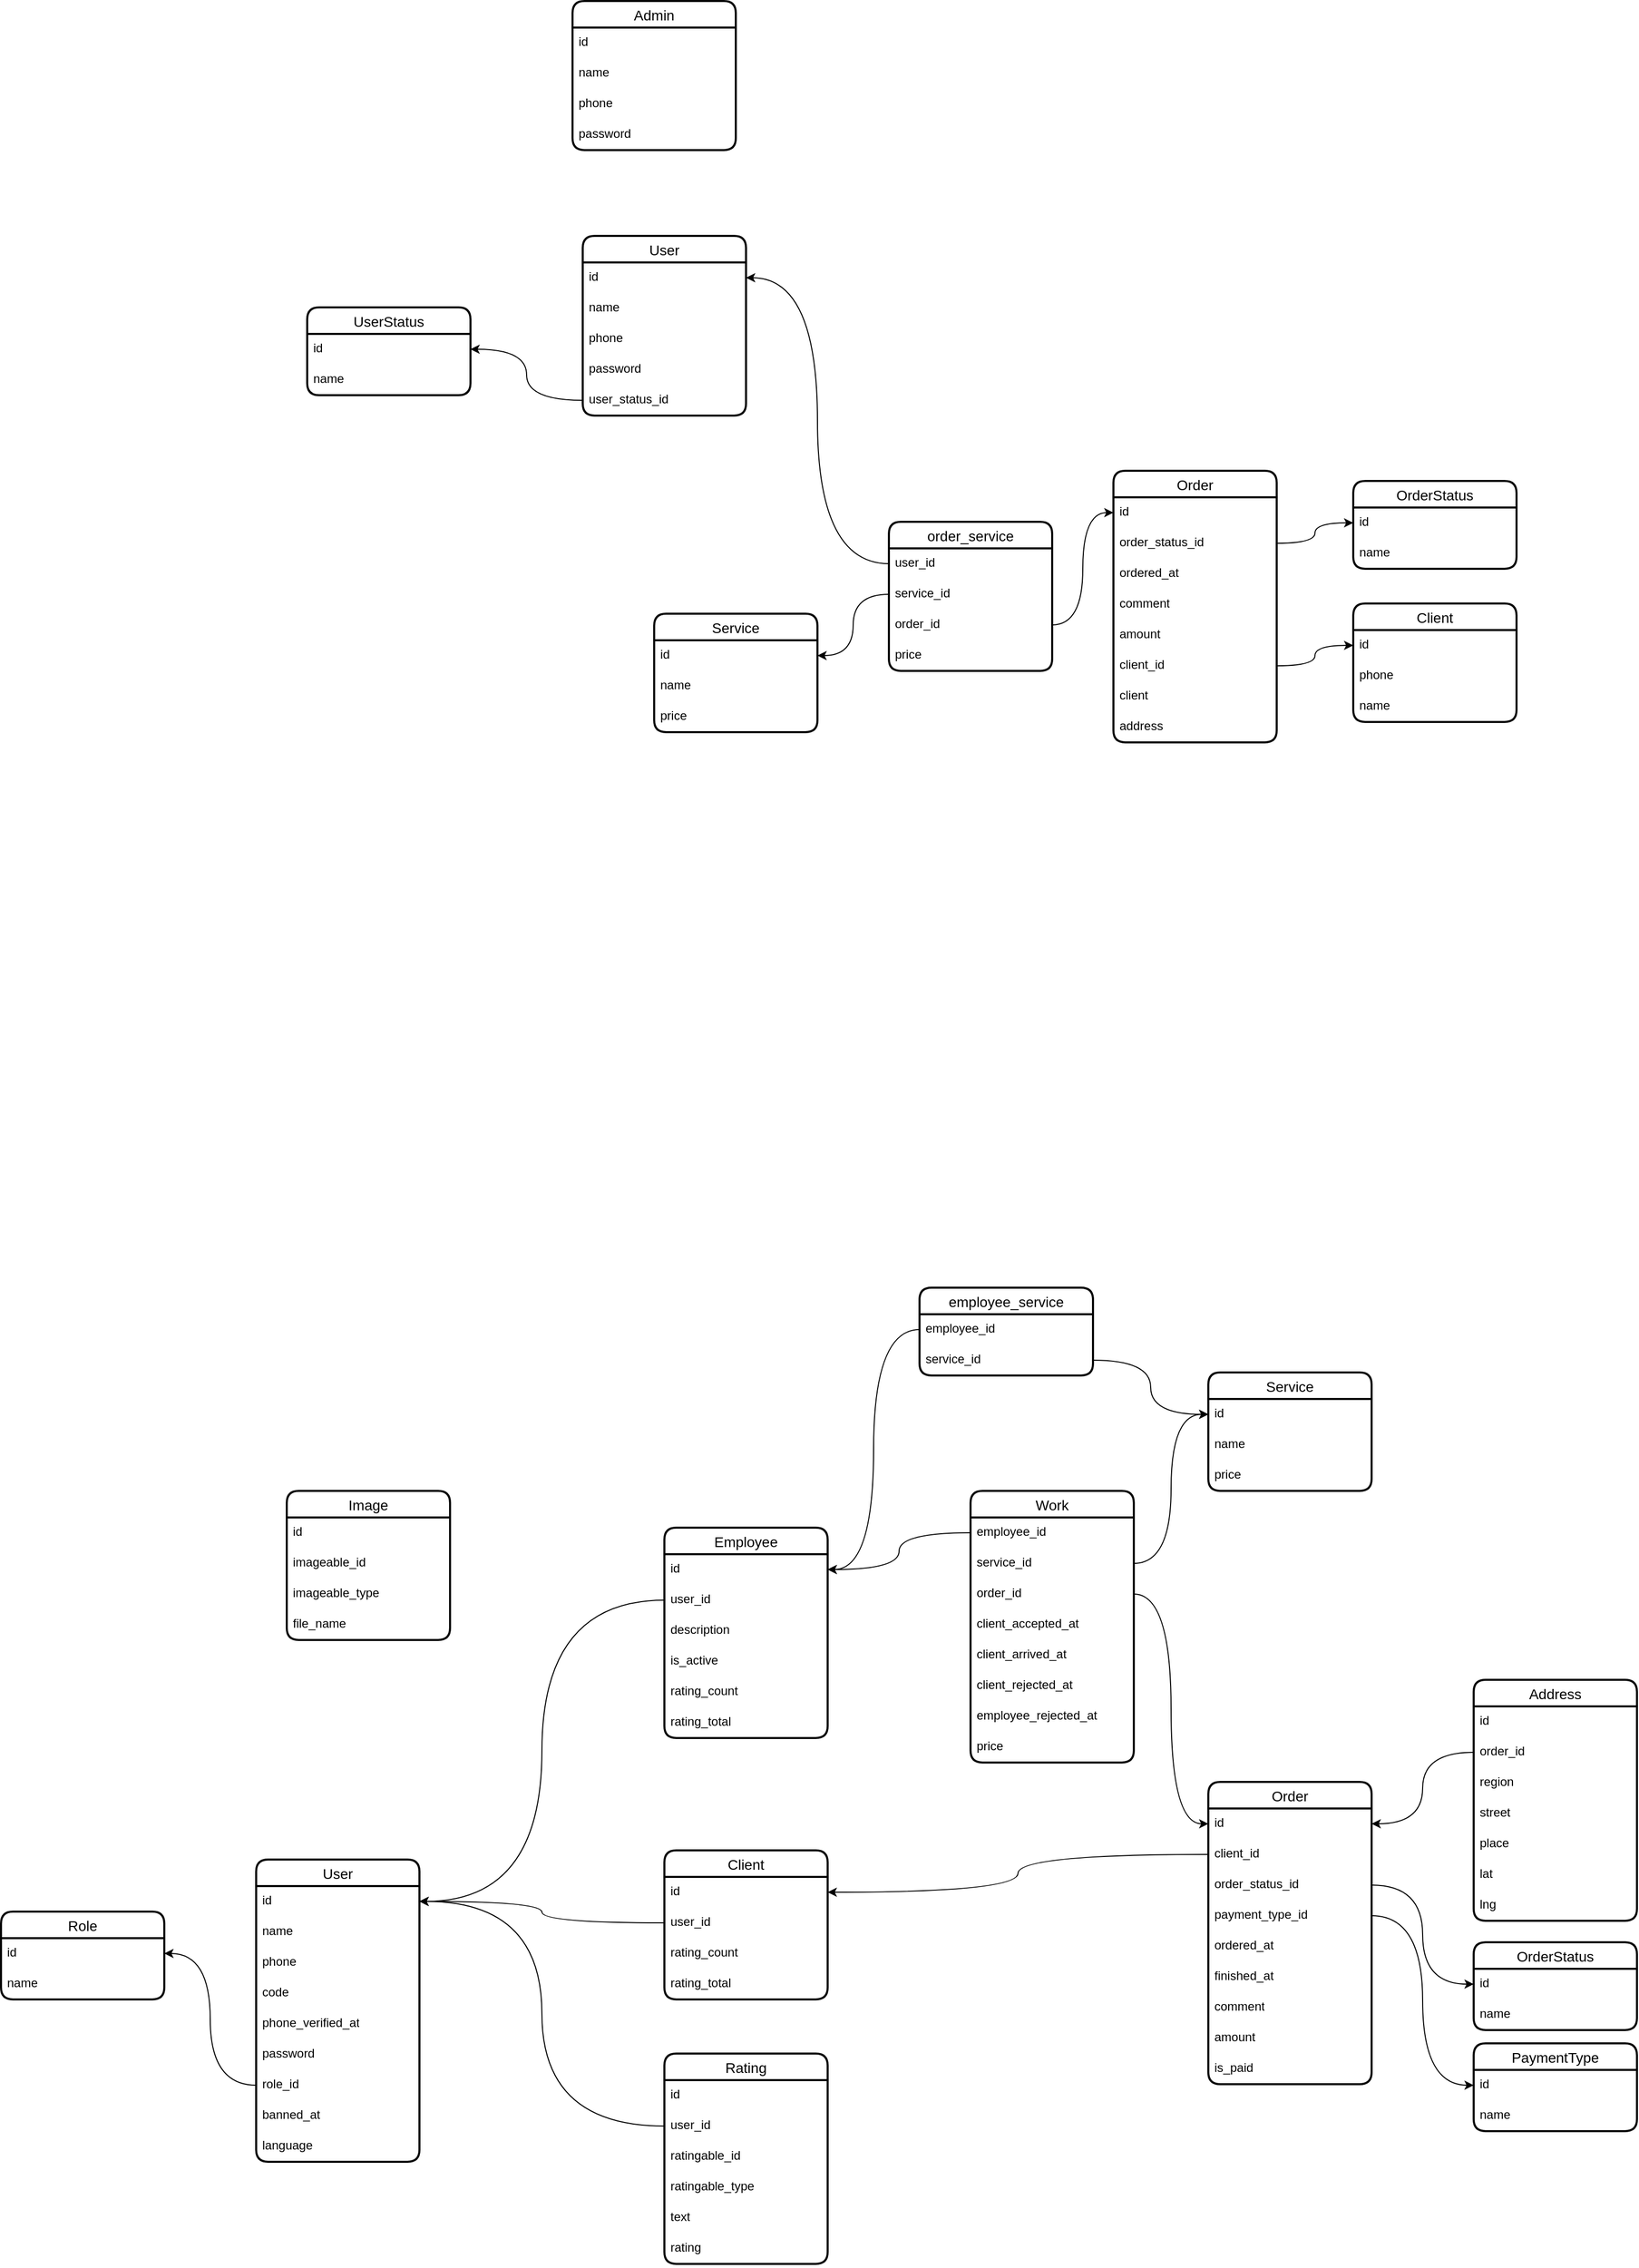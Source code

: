 <mxfile version="24.0.1" type="github">
  <diagram name="Страница — 1" id="_MBTh7OsMxzOK-1Re1T-">
    <mxGraphModel dx="3847" dy="703" grid="1" gridSize="10" guides="1" tooltips="1" connect="1" arrows="1" fold="1" page="1" pageScale="1" pageWidth="827" pageHeight="1169" math="0" shadow="0">
      <root>
        <mxCell id="0" />
        <mxCell id="1" parent="0" />
        <mxCell id="T3SP97szNwpfb7CIIY3t-1" value="User" style="swimlane;fontStyle=0;childLayout=stackLayout;horizontal=1;startSize=26;horizontalStack=0;resizeParent=1;resizeParentMax=0;resizeLast=0;collapsible=1;marginBottom=0;align=center;fontSize=14;strokeWidth=2;rounded=1;shadow=0;glass=0;swimlaneLine=1;" parent="1" vertex="1">
          <mxGeometry x="-1560" y="1990" width="160" height="296" as="geometry" />
        </mxCell>
        <mxCell id="T3SP97szNwpfb7CIIY3t-2" value="id" style="text;strokeColor=none;fillColor=none;spacingLeft=4;spacingRight=4;overflow=hidden;rotatable=0;points=[[0,0.5],[1,0.5]];portConstraint=eastwest;fontSize=12;whiteSpace=wrap;html=1;" parent="T3SP97szNwpfb7CIIY3t-1" vertex="1">
          <mxGeometry y="26" width="160" height="30" as="geometry" />
        </mxCell>
        <mxCell id="T3SP97szNwpfb7CIIY3t-3" value="name" style="text;strokeColor=none;fillColor=none;spacingLeft=4;spacingRight=4;overflow=hidden;rotatable=0;points=[[0,0.5],[1,0.5]];portConstraint=eastwest;fontSize=12;whiteSpace=wrap;html=1;" parent="T3SP97szNwpfb7CIIY3t-1" vertex="1">
          <mxGeometry y="56" width="160" height="30" as="geometry" />
        </mxCell>
        <mxCell id="T3SP97szNwpfb7CIIY3t-5" value="phone" style="text;strokeColor=none;fillColor=none;spacingLeft=4;spacingRight=4;overflow=hidden;rotatable=0;points=[[0,0.5],[1,0.5]];portConstraint=eastwest;fontSize=12;whiteSpace=wrap;html=1;" parent="T3SP97szNwpfb7CIIY3t-1" vertex="1">
          <mxGeometry y="86" width="160" height="30" as="geometry" />
        </mxCell>
        <mxCell id="Sp0KOJRPcxZGg1A6zzkj-1" value="code" style="text;strokeColor=none;fillColor=none;spacingLeft=4;spacingRight=4;overflow=hidden;rotatable=0;points=[[0,0.5],[1,0.5]];portConstraint=eastwest;fontSize=12;whiteSpace=wrap;html=1;" parent="T3SP97szNwpfb7CIIY3t-1" vertex="1">
          <mxGeometry y="116" width="160" height="30" as="geometry" />
        </mxCell>
        <mxCell id="qOXE89xY3gfGXbtM5VmG-35" value="phone_verified_at" style="text;strokeColor=none;fillColor=none;spacingLeft=4;spacingRight=4;overflow=hidden;rotatable=0;points=[[0,0.5],[1,0.5]];portConstraint=eastwest;fontSize=12;whiteSpace=wrap;html=1;" parent="T3SP97szNwpfb7CIIY3t-1" vertex="1">
          <mxGeometry y="146" width="160" height="30" as="geometry" />
        </mxCell>
        <mxCell id="T3SP97szNwpfb7CIIY3t-6" value="password" style="text;strokeColor=none;fillColor=none;spacingLeft=4;spacingRight=4;overflow=hidden;rotatable=0;points=[[0,0.5],[1,0.5]];portConstraint=eastwest;fontSize=12;whiteSpace=wrap;html=1;" parent="T3SP97szNwpfb7CIIY3t-1" vertex="1">
          <mxGeometry y="176" width="160" height="30" as="geometry" />
        </mxCell>
        <mxCell id="T3SP97szNwpfb7CIIY3t-7" value="role_id" style="text;strokeColor=none;fillColor=none;spacingLeft=4;spacingRight=4;overflow=hidden;rotatable=0;points=[[0,0.5],[1,0.5]];portConstraint=eastwest;fontSize=12;whiteSpace=wrap;html=1;" parent="T3SP97szNwpfb7CIIY3t-1" vertex="1">
          <mxGeometry y="206" width="160" height="30" as="geometry" />
        </mxCell>
        <mxCell id="qOXE89xY3gfGXbtM5VmG-26" value="banned_at" style="text;strokeColor=none;fillColor=none;spacingLeft=4;spacingRight=4;overflow=hidden;rotatable=0;points=[[0,0.5],[1,0.5]];portConstraint=eastwest;fontSize=12;whiteSpace=wrap;html=1;" parent="T3SP97szNwpfb7CIIY3t-1" vertex="1">
          <mxGeometry y="236" width="160" height="30" as="geometry" />
        </mxCell>
        <mxCell id="qOXE89xY3gfGXbtM5VmG-32" value="language" style="text;strokeColor=none;fillColor=none;spacingLeft=4;spacingRight=4;overflow=hidden;rotatable=0;points=[[0,0.5],[1,0.5]];portConstraint=eastwest;fontSize=12;whiteSpace=wrap;html=1;" parent="T3SP97szNwpfb7CIIY3t-1" vertex="1">
          <mxGeometry y="266" width="160" height="30" as="geometry" />
        </mxCell>
        <mxCell id="T3SP97szNwpfb7CIIY3t-8" value="Role" style="swimlane;fontStyle=0;childLayout=stackLayout;horizontal=1;startSize=26;horizontalStack=0;resizeParent=1;resizeParentMax=0;resizeLast=0;collapsible=1;marginBottom=0;align=center;fontSize=14;strokeWidth=2;rounded=1;shadow=0;glass=0;swimlaneLine=1;" parent="1" vertex="1">
          <mxGeometry x="-1810" y="2041" width="160" height="86" as="geometry" />
        </mxCell>
        <mxCell id="T3SP97szNwpfb7CIIY3t-9" value="id" style="text;strokeColor=none;fillColor=none;spacingLeft=4;spacingRight=4;overflow=hidden;rotatable=0;points=[[0,0.5],[1,0.5]];portConstraint=eastwest;fontSize=12;whiteSpace=wrap;html=1;" parent="T3SP97szNwpfb7CIIY3t-8" vertex="1">
          <mxGeometry y="26" width="160" height="30" as="geometry" />
        </mxCell>
        <mxCell id="T3SP97szNwpfb7CIIY3t-10" value="name" style="text;strokeColor=none;fillColor=none;spacingLeft=4;spacingRight=4;overflow=hidden;rotatable=0;points=[[0,0.5],[1,0.5]];portConstraint=eastwest;fontSize=12;whiteSpace=wrap;html=1;" parent="T3SP97szNwpfb7CIIY3t-8" vertex="1">
          <mxGeometry y="56" width="160" height="30" as="geometry" />
        </mxCell>
        <mxCell id="T3SP97szNwpfb7CIIY3t-11" style="edgeStyle=orthogonalEdgeStyle;rounded=0;orthogonalLoop=1;jettySize=auto;html=1;entryX=1;entryY=0.5;entryDx=0;entryDy=0;curved=1;" parent="1" source="T3SP97szNwpfb7CIIY3t-7" target="T3SP97szNwpfb7CIIY3t-9" edge="1">
          <mxGeometry relative="1" as="geometry" />
        </mxCell>
        <mxCell id="T3SP97szNwpfb7CIIY3t-12" value="Employee" style="swimlane;fontStyle=0;childLayout=stackLayout;horizontal=1;startSize=26;horizontalStack=0;resizeParent=1;resizeParentMax=0;resizeLast=0;collapsible=1;marginBottom=0;align=center;fontSize=14;strokeWidth=2;rounded=1;shadow=0;glass=0;swimlaneLine=1;" parent="1" vertex="1">
          <mxGeometry x="-1160" y="1665" width="160" height="206" as="geometry" />
        </mxCell>
        <mxCell id="T3SP97szNwpfb7CIIY3t-13" value="id" style="text;strokeColor=none;fillColor=none;spacingLeft=4;spacingRight=4;overflow=hidden;rotatable=0;points=[[0,0.5],[1,0.5]];portConstraint=eastwest;fontSize=12;whiteSpace=wrap;html=1;" parent="T3SP97szNwpfb7CIIY3t-12" vertex="1">
          <mxGeometry y="26" width="160" height="30" as="geometry" />
        </mxCell>
        <mxCell id="T3SP97szNwpfb7CIIY3t-14" value="user_id" style="text;strokeColor=none;fillColor=none;spacingLeft=4;spacingRight=4;overflow=hidden;rotatable=0;points=[[0,0.5],[1,0.5]];portConstraint=eastwest;fontSize=12;whiteSpace=wrap;html=1;" parent="T3SP97szNwpfb7CIIY3t-12" vertex="1">
          <mxGeometry y="56" width="160" height="30" as="geometry" />
        </mxCell>
        <mxCell id="qOXE89xY3gfGXbtM5VmG-34" value="description" style="text;strokeColor=none;fillColor=none;spacingLeft=4;spacingRight=4;overflow=hidden;rotatable=0;points=[[0,0.5],[1,0.5]];portConstraint=eastwest;fontSize=12;whiteSpace=wrap;html=1;" parent="T3SP97szNwpfb7CIIY3t-12" vertex="1">
          <mxGeometry y="86" width="160" height="30" as="geometry" />
        </mxCell>
        <mxCell id="T3SP97szNwpfb7CIIY3t-71" value="is_active" style="text;strokeColor=none;fillColor=none;spacingLeft=4;spacingRight=4;overflow=hidden;rotatable=0;points=[[0,0.5],[1,0.5]];portConstraint=eastwest;fontSize=12;whiteSpace=wrap;html=1;" parent="T3SP97szNwpfb7CIIY3t-12" vertex="1">
          <mxGeometry y="116" width="160" height="30" as="geometry" />
        </mxCell>
        <mxCell id="qOXE89xY3gfGXbtM5VmG-29" value="rating_count" style="text;strokeColor=none;fillColor=none;spacingLeft=4;spacingRight=4;overflow=hidden;rotatable=0;points=[[0,0.5],[1,0.5]];portConstraint=eastwest;fontSize=12;whiteSpace=wrap;html=1;" parent="T3SP97szNwpfb7CIIY3t-12" vertex="1">
          <mxGeometry y="146" width="160" height="30" as="geometry" />
        </mxCell>
        <mxCell id="T3SP97szNwpfb7CIIY3t-72" value="rating_total" style="text;strokeColor=none;fillColor=none;spacingLeft=4;spacingRight=4;overflow=hidden;rotatable=0;points=[[0,0.5],[1,0.5]];portConstraint=eastwest;fontSize=12;whiteSpace=wrap;html=1;" parent="T3SP97szNwpfb7CIIY3t-12" vertex="1">
          <mxGeometry y="176" width="160" height="30" as="geometry" />
        </mxCell>
        <mxCell id="T3SP97szNwpfb7CIIY3t-26" value="Order" style="swimlane;fontStyle=0;childLayout=stackLayout;horizontal=1;startSize=26;horizontalStack=0;resizeParent=1;resizeParentMax=0;resizeLast=0;collapsible=1;marginBottom=0;align=center;fontSize=14;strokeWidth=2;rounded=1;shadow=0;glass=0;swimlaneLine=1;" parent="1" vertex="1">
          <mxGeometry x="-627" y="1914" width="160" height="296" as="geometry" />
        </mxCell>
        <mxCell id="T3SP97szNwpfb7CIIY3t-27" value="id" style="text;strokeColor=none;fillColor=none;spacingLeft=4;spacingRight=4;overflow=hidden;rotatable=0;points=[[0,0.5],[1,0.5]];portConstraint=eastwest;fontSize=12;whiteSpace=wrap;html=1;" parent="T3SP97szNwpfb7CIIY3t-26" vertex="1">
          <mxGeometry y="26" width="160" height="30" as="geometry" />
        </mxCell>
        <mxCell id="T3SP97szNwpfb7CIIY3t-28" value="client_id" style="text;strokeColor=none;fillColor=none;spacingLeft=4;spacingRight=4;overflow=hidden;rotatable=0;points=[[0,0.5],[1,0.5]];portConstraint=eastwest;fontSize=12;whiteSpace=wrap;html=1;" parent="T3SP97szNwpfb7CIIY3t-26" vertex="1">
          <mxGeometry y="56" width="160" height="30" as="geometry" />
        </mxCell>
        <mxCell id="T3SP97szNwpfb7CIIY3t-29" value="order_status_id" style="text;strokeColor=none;fillColor=none;spacingLeft=4;spacingRight=4;overflow=hidden;rotatable=0;points=[[0,0.5],[1,0.5]];portConstraint=eastwest;fontSize=12;whiteSpace=wrap;html=1;" parent="T3SP97szNwpfb7CIIY3t-26" vertex="1">
          <mxGeometry y="86" width="160" height="30" as="geometry" />
        </mxCell>
        <mxCell id="T3SP97szNwpfb7CIIY3t-49" value="payment_type_id" style="text;strokeColor=none;fillColor=none;spacingLeft=4;spacingRight=4;overflow=hidden;rotatable=0;points=[[0,0.5],[1,0.5]];portConstraint=eastwest;fontSize=12;whiteSpace=wrap;html=1;" parent="T3SP97szNwpfb7CIIY3t-26" vertex="1">
          <mxGeometry y="116" width="160" height="30" as="geometry" />
        </mxCell>
        <mxCell id="qOXE89xY3gfGXbtM5VmG-23" value="ordered_at" style="text;strokeColor=none;fillColor=none;spacingLeft=4;spacingRight=4;overflow=hidden;rotatable=0;points=[[0,0.5],[1,0.5]];portConstraint=eastwest;fontSize=12;whiteSpace=wrap;html=1;" parent="T3SP97szNwpfb7CIIY3t-26" vertex="1">
          <mxGeometry y="146" width="160" height="30" as="geometry" />
        </mxCell>
        <mxCell id="qOXE89xY3gfGXbtM5VmG-33" value="finished_at" style="text;strokeColor=none;fillColor=none;spacingLeft=4;spacingRight=4;overflow=hidden;rotatable=0;points=[[0,0.5],[1,0.5]];portConstraint=eastwest;fontSize=12;whiteSpace=wrap;html=1;" parent="T3SP97szNwpfb7CIIY3t-26" vertex="1">
          <mxGeometry y="176" width="160" height="30" as="geometry" />
        </mxCell>
        <mxCell id="T3SP97szNwpfb7CIIY3t-59" value="comment" style="text;strokeColor=none;fillColor=none;spacingLeft=4;spacingRight=4;overflow=hidden;rotatable=0;points=[[0,0.5],[1,0.5]];portConstraint=eastwest;fontSize=12;whiteSpace=wrap;html=1;" parent="T3SP97szNwpfb7CIIY3t-26" vertex="1">
          <mxGeometry y="206" width="160" height="30" as="geometry" />
        </mxCell>
        <mxCell id="T3SP97szNwpfb7CIIY3t-32" value="amount" style="text;strokeColor=none;fillColor=none;spacingLeft=4;spacingRight=4;overflow=hidden;rotatable=0;points=[[0,0.5],[1,0.5]];portConstraint=eastwest;fontSize=12;whiteSpace=wrap;html=1;" parent="T3SP97szNwpfb7CIIY3t-26" vertex="1">
          <mxGeometry y="236" width="160" height="30" as="geometry" />
        </mxCell>
        <mxCell id="T3SP97szNwpfb7CIIY3t-33" value="is_paid" style="text;strokeColor=none;fillColor=none;spacingLeft=4;spacingRight=4;overflow=hidden;rotatable=0;points=[[0,0.5],[1,0.5]];portConstraint=eastwest;fontSize=12;whiteSpace=wrap;html=1;" parent="T3SP97szNwpfb7CIIY3t-26" vertex="1">
          <mxGeometry y="266" width="160" height="30" as="geometry" />
        </mxCell>
        <mxCell id="T3SP97szNwpfb7CIIY3t-34" value="Work" style="swimlane;fontStyle=0;childLayout=stackLayout;horizontal=1;startSize=26;horizontalStack=0;resizeParent=1;resizeParentMax=0;resizeLast=0;collapsible=1;marginBottom=0;align=center;fontSize=14;strokeWidth=2;rounded=1;shadow=0;glass=0;swimlaneLine=1;" parent="1" vertex="1">
          <mxGeometry x="-860" y="1629" width="160" height="266" as="geometry" />
        </mxCell>
        <mxCell id="T3SP97szNwpfb7CIIY3t-35" value="employee_id" style="text;strokeColor=none;fillColor=none;spacingLeft=4;spacingRight=4;overflow=hidden;rotatable=0;points=[[0,0.5],[1,0.5]];portConstraint=eastwest;fontSize=12;whiteSpace=wrap;html=1;" parent="T3SP97szNwpfb7CIIY3t-34" vertex="1">
          <mxGeometry y="26" width="160" height="30" as="geometry" />
        </mxCell>
        <mxCell id="qOXE89xY3gfGXbtM5VmG-30" value="service_id" style="text;strokeColor=none;fillColor=none;spacingLeft=4;spacingRight=4;overflow=hidden;rotatable=0;points=[[0,0.5],[1,0.5]];portConstraint=eastwest;fontSize=12;whiteSpace=wrap;html=1;" parent="T3SP97szNwpfb7CIIY3t-34" vertex="1">
          <mxGeometry y="56" width="160" height="30" as="geometry" />
        </mxCell>
        <mxCell id="T3SP97szNwpfb7CIIY3t-36" value="order_id" style="text;strokeColor=none;fillColor=none;spacingLeft=4;spacingRight=4;overflow=hidden;rotatable=0;points=[[0,0.5],[1,0.5]];portConstraint=eastwest;fontSize=12;whiteSpace=wrap;html=1;" parent="T3SP97szNwpfb7CIIY3t-34" vertex="1">
          <mxGeometry y="86" width="160" height="30" as="geometry" />
        </mxCell>
        <mxCell id="qOXE89xY3gfGXbtM5VmG-24" value="client_accepted_at" style="text;strokeColor=none;fillColor=none;spacingLeft=4;spacingRight=4;overflow=hidden;rotatable=0;points=[[0,0.5],[1,0.5]];portConstraint=eastwest;fontSize=12;whiteSpace=wrap;html=1;" parent="T3SP97szNwpfb7CIIY3t-34" vertex="1">
          <mxGeometry y="116" width="160" height="30" as="geometry" />
        </mxCell>
        <mxCell id="qOXE89xY3gfGXbtM5VmG-27" value="client_arrived_at" style="text;strokeColor=none;fillColor=none;spacingLeft=4;spacingRight=4;overflow=hidden;rotatable=0;points=[[0,0.5],[1,0.5]];portConstraint=eastwest;fontSize=12;whiteSpace=wrap;html=1;" parent="T3SP97szNwpfb7CIIY3t-34" vertex="1">
          <mxGeometry y="146" width="160" height="30" as="geometry" />
        </mxCell>
        <mxCell id="qOXE89xY3gfGXbtM5VmG-25" value="client_rejected_at" style="text;strokeColor=none;fillColor=none;spacingLeft=4;spacingRight=4;overflow=hidden;rotatable=0;points=[[0,0.5],[1,0.5]];portConstraint=eastwest;fontSize=12;whiteSpace=wrap;html=1;" parent="T3SP97szNwpfb7CIIY3t-34" vertex="1">
          <mxGeometry y="176" width="160" height="30" as="geometry" />
        </mxCell>
        <mxCell id="qOXE89xY3gfGXbtM5VmG-28" value="employee_rejected_at" style="text;strokeColor=none;fillColor=none;spacingLeft=4;spacingRight=4;overflow=hidden;rotatable=0;points=[[0,0.5],[1,0.5]];portConstraint=eastwest;fontSize=12;whiteSpace=wrap;html=1;" parent="T3SP97szNwpfb7CIIY3t-34" vertex="1">
          <mxGeometry y="206" width="160" height="30" as="geometry" />
        </mxCell>
        <mxCell id="b6bEkt7GN3pqaheSMkHB-1" value="price" style="text;strokeColor=none;fillColor=none;spacingLeft=4;spacingRight=4;overflow=hidden;rotatable=0;points=[[0,0.5],[1,0.5]];portConstraint=eastwest;fontSize=12;whiteSpace=wrap;html=1;" parent="T3SP97szNwpfb7CIIY3t-34" vertex="1">
          <mxGeometry y="236" width="160" height="30" as="geometry" />
        </mxCell>
        <mxCell id="T3SP97szNwpfb7CIIY3t-43" value="OrderStatus" style="swimlane;fontStyle=0;childLayout=stackLayout;horizontal=1;startSize=26;horizontalStack=0;resizeParent=1;resizeParentMax=0;resizeLast=0;collapsible=1;marginBottom=0;align=center;fontSize=14;strokeWidth=2;rounded=1;shadow=0;glass=0;swimlaneLine=1;" parent="1" vertex="1">
          <mxGeometry x="-367" y="2071" width="160" height="86" as="geometry" />
        </mxCell>
        <mxCell id="T3SP97szNwpfb7CIIY3t-44" value="id" style="text;strokeColor=none;fillColor=none;spacingLeft=4;spacingRight=4;overflow=hidden;rotatable=0;points=[[0,0.5],[1,0.5]];portConstraint=eastwest;fontSize=12;whiteSpace=wrap;html=1;" parent="T3SP97szNwpfb7CIIY3t-43" vertex="1">
          <mxGeometry y="26" width="160" height="30" as="geometry" />
        </mxCell>
        <mxCell id="T3SP97szNwpfb7CIIY3t-45" value="name" style="text;strokeColor=none;fillColor=none;spacingLeft=4;spacingRight=4;overflow=hidden;rotatable=0;points=[[0,0.5],[1,0.5]];portConstraint=eastwest;fontSize=12;whiteSpace=wrap;html=1;" parent="T3SP97szNwpfb7CIIY3t-43" vertex="1">
          <mxGeometry y="56" width="160" height="30" as="geometry" />
        </mxCell>
        <mxCell id="T3SP97szNwpfb7CIIY3t-46" value="PaymentType" style="swimlane;fontStyle=0;childLayout=stackLayout;horizontal=1;startSize=26;horizontalStack=0;resizeParent=1;resizeParentMax=0;resizeLast=0;collapsible=1;marginBottom=0;align=center;fontSize=14;strokeWidth=2;rounded=1;shadow=0;glass=0;swimlaneLine=1;" parent="1" vertex="1">
          <mxGeometry x="-367" y="2170" width="160" height="86" as="geometry" />
        </mxCell>
        <mxCell id="T3SP97szNwpfb7CIIY3t-47" value="id" style="text;strokeColor=none;fillColor=none;spacingLeft=4;spacingRight=4;overflow=hidden;rotatable=0;points=[[0,0.5],[1,0.5]];portConstraint=eastwest;fontSize=12;whiteSpace=wrap;html=1;" parent="T3SP97szNwpfb7CIIY3t-46" vertex="1">
          <mxGeometry y="26" width="160" height="30" as="geometry" />
        </mxCell>
        <mxCell id="T3SP97szNwpfb7CIIY3t-48" value="name" style="text;strokeColor=none;fillColor=none;spacingLeft=4;spacingRight=4;overflow=hidden;rotatable=0;points=[[0,0.5],[1,0.5]];portConstraint=eastwest;fontSize=12;whiteSpace=wrap;html=1;" parent="T3SP97szNwpfb7CIIY3t-46" vertex="1">
          <mxGeometry y="56" width="160" height="30" as="geometry" />
        </mxCell>
        <mxCell id="T3SP97szNwpfb7CIIY3t-51" style="edgeStyle=orthogonalEdgeStyle;rounded=0;orthogonalLoop=1;jettySize=auto;html=1;entryX=0;entryY=0.5;entryDx=0;entryDy=0;curved=1;" parent="1" source="T3SP97szNwpfb7CIIY3t-49" target="T3SP97szNwpfb7CIIY3t-47" edge="1">
          <mxGeometry relative="1" as="geometry" />
        </mxCell>
        <mxCell id="T3SP97szNwpfb7CIIY3t-52" style="edgeStyle=orthogonalEdgeStyle;rounded=0;orthogonalLoop=1;jettySize=auto;html=1;entryX=0;entryY=0.5;entryDx=0;entryDy=0;curved=1;" parent="1" source="T3SP97szNwpfb7CIIY3t-29" target="T3SP97szNwpfb7CIIY3t-44" edge="1">
          <mxGeometry relative="1" as="geometry" />
        </mxCell>
        <mxCell id="T3SP97szNwpfb7CIIY3t-53" style="edgeStyle=orthogonalEdgeStyle;rounded=0;orthogonalLoop=1;jettySize=auto;html=1;entryX=0;entryY=0.5;entryDx=0;entryDy=0;curved=1;" parent="1" source="T3SP97szNwpfb7CIIY3t-36" target="T3SP97szNwpfb7CIIY3t-27" edge="1">
          <mxGeometry relative="1" as="geometry" />
        </mxCell>
        <mxCell id="T3SP97szNwpfb7CIIY3t-54" style="edgeStyle=orthogonalEdgeStyle;rounded=0;orthogonalLoop=1;jettySize=auto;html=1;entryX=1;entryY=0.5;entryDx=0;entryDy=0;curved=1;" parent="1" source="T3SP97szNwpfb7CIIY3t-35" target="T3SP97szNwpfb7CIIY3t-13" edge="1">
          <mxGeometry relative="1" as="geometry" />
        </mxCell>
        <mxCell id="T3SP97szNwpfb7CIIY3t-61" value="Service" style="swimlane;fontStyle=0;childLayout=stackLayout;horizontal=1;startSize=26;horizontalStack=0;resizeParent=1;resizeParentMax=0;resizeLast=0;collapsible=1;marginBottom=0;align=center;fontSize=14;strokeWidth=2;rounded=1;shadow=0;glass=0;swimlaneLine=1;" parent="1" vertex="1">
          <mxGeometry x="-627" y="1513" width="160" height="116" as="geometry" />
        </mxCell>
        <mxCell id="T3SP97szNwpfb7CIIY3t-62" value="id" style="text;strokeColor=none;fillColor=none;spacingLeft=4;spacingRight=4;overflow=hidden;rotatable=0;points=[[0,0.5],[1,0.5]];portConstraint=eastwest;fontSize=12;whiteSpace=wrap;html=1;" parent="T3SP97szNwpfb7CIIY3t-61" vertex="1">
          <mxGeometry y="26" width="160" height="30" as="geometry" />
        </mxCell>
        <mxCell id="T3SP97szNwpfb7CIIY3t-63" value="name" style="text;strokeColor=none;fillColor=none;spacingLeft=4;spacingRight=4;overflow=hidden;rotatable=0;points=[[0,0.5],[1,0.5]];portConstraint=eastwest;fontSize=12;whiteSpace=wrap;html=1;" parent="T3SP97szNwpfb7CIIY3t-61" vertex="1">
          <mxGeometry y="56" width="160" height="30" as="geometry" />
        </mxCell>
        <mxCell id="qOXE89xY3gfGXbtM5VmG-7" value="price" style="text;strokeColor=none;fillColor=none;spacingLeft=4;spacingRight=4;overflow=hidden;rotatable=0;points=[[0,0.5],[1,0.5]];portConstraint=eastwest;fontSize=12;whiteSpace=wrap;html=1;" parent="T3SP97szNwpfb7CIIY3t-61" vertex="1">
          <mxGeometry y="86" width="160" height="30" as="geometry" />
        </mxCell>
        <mxCell id="T3SP97szNwpfb7CIIY3t-64" style="edgeStyle=orthogonalEdgeStyle;rounded=0;orthogonalLoop=1;jettySize=auto;html=1;entryX=1;entryY=0.5;entryDx=0;entryDy=0;curved=1;" parent="1" source="T3SP97szNwpfb7CIIY3t-14" target="T3SP97szNwpfb7CIIY3t-2" edge="1">
          <mxGeometry relative="1" as="geometry" />
        </mxCell>
        <mxCell id="b6bEkt7GN3pqaheSMkHB-9" value="User" style="swimlane;fontStyle=0;childLayout=stackLayout;horizontal=1;startSize=26;horizontalStack=0;resizeParent=1;resizeParentMax=0;resizeLast=0;collapsible=1;marginBottom=0;align=center;fontSize=14;strokeWidth=2;rounded=1;shadow=0;glass=0;swimlaneLine=1;" parent="1" vertex="1">
          <mxGeometry x="-1240" y="400" width="160" height="176" as="geometry" />
        </mxCell>
        <mxCell id="b6bEkt7GN3pqaheSMkHB-10" value="id" style="text;strokeColor=none;fillColor=none;spacingLeft=4;spacingRight=4;overflow=hidden;rotatable=0;points=[[0,0.5],[1,0.5]];portConstraint=eastwest;fontSize=12;whiteSpace=wrap;html=1;" parent="b6bEkt7GN3pqaheSMkHB-9" vertex="1">
          <mxGeometry y="26" width="160" height="30" as="geometry" />
        </mxCell>
        <mxCell id="b6bEkt7GN3pqaheSMkHB-12" value="name" style="text;strokeColor=none;fillColor=none;spacingLeft=4;spacingRight=4;overflow=hidden;rotatable=0;points=[[0,0.5],[1,0.5]];portConstraint=eastwest;fontSize=12;whiteSpace=wrap;html=1;" parent="b6bEkt7GN3pqaheSMkHB-9" vertex="1">
          <mxGeometry y="56" width="160" height="30" as="geometry" />
        </mxCell>
        <mxCell id="b6bEkt7GN3pqaheSMkHB-13" value="phone" style="text;strokeColor=none;fillColor=none;spacingLeft=4;spacingRight=4;overflow=hidden;rotatable=0;points=[[0,0.5],[1,0.5]];portConstraint=eastwest;fontSize=12;whiteSpace=wrap;html=1;" parent="b6bEkt7GN3pqaheSMkHB-9" vertex="1">
          <mxGeometry y="86" width="160" height="30" as="geometry" />
        </mxCell>
        <mxCell id="b6bEkt7GN3pqaheSMkHB-14" value="password" style="text;strokeColor=none;fillColor=none;spacingLeft=4;spacingRight=4;overflow=hidden;rotatable=0;points=[[0,0.5],[1,0.5]];portConstraint=eastwest;fontSize=12;whiteSpace=wrap;html=1;" parent="b6bEkt7GN3pqaheSMkHB-9" vertex="1">
          <mxGeometry y="116" width="160" height="30" as="geometry" />
        </mxCell>
        <mxCell id="W3eko0A41sQrGx-QpC52-9" value="user_status_id" style="text;strokeColor=none;fillColor=none;spacingLeft=4;spacingRight=4;overflow=hidden;rotatable=0;points=[[0,0.5],[1,0.5]];portConstraint=eastwest;fontSize=12;whiteSpace=wrap;html=1;" vertex="1" parent="b6bEkt7GN3pqaheSMkHB-9">
          <mxGeometry y="146" width="160" height="30" as="geometry" />
        </mxCell>
        <mxCell id="b6bEkt7GN3pqaheSMkHB-26" value="Order" style="swimlane;fontStyle=0;childLayout=stackLayout;horizontal=1;startSize=26;horizontalStack=0;resizeParent=1;resizeParentMax=0;resizeLast=0;collapsible=1;marginBottom=0;align=center;fontSize=14;strokeWidth=2;rounded=1;shadow=0;glass=0;swimlaneLine=1;" parent="1" vertex="1">
          <mxGeometry x="-720" y="630" width="160" height="266" as="geometry" />
        </mxCell>
        <mxCell id="b6bEkt7GN3pqaheSMkHB-27" value="id" style="text;strokeColor=none;fillColor=none;spacingLeft=4;spacingRight=4;overflow=hidden;rotatable=0;points=[[0,0.5],[1,0.5]];portConstraint=eastwest;fontSize=12;whiteSpace=wrap;html=1;" parent="b6bEkt7GN3pqaheSMkHB-26" vertex="1">
          <mxGeometry y="26" width="160" height="30" as="geometry" />
        </mxCell>
        <mxCell id="b6bEkt7GN3pqaheSMkHB-29" value="order_status_id" style="text;strokeColor=none;fillColor=none;spacingLeft=4;spacingRight=4;overflow=hidden;rotatable=0;points=[[0,0.5],[1,0.5]];portConstraint=eastwest;fontSize=12;whiteSpace=wrap;html=1;" parent="b6bEkt7GN3pqaheSMkHB-26" vertex="1">
          <mxGeometry y="56" width="160" height="30" as="geometry" />
        </mxCell>
        <mxCell id="TaHrnH6YSN7Joji_mWZ7-4" value="ordered_at" style="text;strokeColor=none;fillColor=none;spacingLeft=4;spacingRight=4;overflow=hidden;rotatable=0;points=[[0,0.5],[1,0.5]];portConstraint=eastwest;fontSize=12;whiteSpace=wrap;html=1;" parent="b6bEkt7GN3pqaheSMkHB-26" vertex="1">
          <mxGeometry y="86" width="160" height="30" as="geometry" />
        </mxCell>
        <mxCell id="b6bEkt7GN3pqaheSMkHB-31" value="comment" style="text;strokeColor=none;fillColor=none;spacingLeft=4;spacingRight=4;overflow=hidden;rotatable=0;points=[[0,0.5],[1,0.5]];portConstraint=eastwest;fontSize=12;whiteSpace=wrap;html=1;" parent="b6bEkt7GN3pqaheSMkHB-26" vertex="1">
          <mxGeometry y="116" width="160" height="30" as="geometry" />
        </mxCell>
        <mxCell id="b6bEkt7GN3pqaheSMkHB-32" value="amount" style="text;strokeColor=none;fillColor=none;spacingLeft=4;spacingRight=4;overflow=hidden;rotatable=0;points=[[0,0.5],[1,0.5]];portConstraint=eastwest;fontSize=12;whiteSpace=wrap;html=1;" parent="b6bEkt7GN3pqaheSMkHB-26" vertex="1">
          <mxGeometry y="146" width="160" height="30" as="geometry" />
        </mxCell>
        <mxCell id="W3eko0A41sQrGx-QpC52-10" value="client_id" style="text;strokeColor=none;fillColor=none;spacingLeft=4;spacingRight=4;overflow=hidden;rotatable=0;points=[[0,0.5],[1,0.5]];portConstraint=eastwest;fontSize=12;whiteSpace=wrap;html=1;" vertex="1" parent="b6bEkt7GN3pqaheSMkHB-26">
          <mxGeometry y="176" width="160" height="30" as="geometry" />
        </mxCell>
        <mxCell id="b6bEkt7GN3pqaheSMkHB-33" value="client" style="text;strokeColor=none;fillColor=none;spacingLeft=4;spacingRight=4;overflow=hidden;rotatable=0;points=[[0,0.5],[1,0.5]];portConstraint=eastwest;fontSize=12;whiteSpace=wrap;html=1;" parent="b6bEkt7GN3pqaheSMkHB-26" vertex="1">
          <mxGeometry y="206" width="160" height="30" as="geometry" />
        </mxCell>
        <mxCell id="W3eko0A41sQrGx-QpC52-18" value="address" style="text;strokeColor=none;fillColor=none;spacingLeft=4;spacingRight=4;overflow=hidden;rotatable=0;points=[[0,0.5],[1,0.5]];portConstraint=eastwest;fontSize=12;whiteSpace=wrap;html=1;" vertex="1" parent="b6bEkt7GN3pqaheSMkHB-26">
          <mxGeometry y="236" width="160" height="30" as="geometry" />
        </mxCell>
        <mxCell id="b6bEkt7GN3pqaheSMkHB-39" value="OrderStatus" style="swimlane;fontStyle=0;childLayout=stackLayout;horizontal=1;startSize=26;horizontalStack=0;resizeParent=1;resizeParentMax=0;resizeLast=0;collapsible=1;marginBottom=0;align=center;fontSize=14;strokeWidth=2;rounded=1;shadow=0;glass=0;swimlaneLine=1;" parent="1" vertex="1">
          <mxGeometry x="-485" y="640" width="160" height="86" as="geometry" />
        </mxCell>
        <mxCell id="b6bEkt7GN3pqaheSMkHB-40" value="id" style="text;strokeColor=none;fillColor=none;spacingLeft=4;spacingRight=4;overflow=hidden;rotatable=0;points=[[0,0.5],[1,0.5]];portConstraint=eastwest;fontSize=12;whiteSpace=wrap;html=1;" parent="b6bEkt7GN3pqaheSMkHB-39" vertex="1">
          <mxGeometry y="26" width="160" height="30" as="geometry" />
        </mxCell>
        <mxCell id="b6bEkt7GN3pqaheSMkHB-41" value="name" style="text;strokeColor=none;fillColor=none;spacingLeft=4;spacingRight=4;overflow=hidden;rotatable=0;points=[[0,0.5],[1,0.5]];portConstraint=eastwest;fontSize=12;whiteSpace=wrap;html=1;" parent="b6bEkt7GN3pqaheSMkHB-39" vertex="1">
          <mxGeometry y="56" width="160" height="30" as="geometry" />
        </mxCell>
        <mxCell id="b6bEkt7GN3pqaheSMkHB-50" value="Service" style="swimlane;fontStyle=0;childLayout=stackLayout;horizontal=1;startSize=26;horizontalStack=0;resizeParent=1;resizeParentMax=0;resizeLast=0;collapsible=1;marginBottom=0;align=center;fontSize=14;strokeWidth=2;rounded=1;shadow=0;glass=0;swimlaneLine=1;" parent="1" vertex="1">
          <mxGeometry x="-1170" y="770" width="160" height="116" as="geometry" />
        </mxCell>
        <mxCell id="b6bEkt7GN3pqaheSMkHB-51" value="id" style="text;strokeColor=none;fillColor=none;spacingLeft=4;spacingRight=4;overflow=hidden;rotatable=0;points=[[0,0.5],[1,0.5]];portConstraint=eastwest;fontSize=12;whiteSpace=wrap;html=1;" parent="b6bEkt7GN3pqaheSMkHB-50" vertex="1">
          <mxGeometry y="26" width="160" height="30" as="geometry" />
        </mxCell>
        <mxCell id="b6bEkt7GN3pqaheSMkHB-52" value="name" style="text;strokeColor=none;fillColor=none;spacingLeft=4;spacingRight=4;overflow=hidden;rotatable=0;points=[[0,0.5],[1,0.5]];portConstraint=eastwest;fontSize=12;whiteSpace=wrap;html=1;" parent="b6bEkt7GN3pqaheSMkHB-50" vertex="1">
          <mxGeometry y="56" width="160" height="30" as="geometry" />
        </mxCell>
        <mxCell id="gtZHk6jqk_T7dxh8F2cT-1" value="price" style="text;strokeColor=none;fillColor=none;spacingLeft=4;spacingRight=4;overflow=hidden;rotatable=0;points=[[0,0.5],[1,0.5]];portConstraint=eastwest;fontSize=12;whiteSpace=wrap;html=1;" parent="b6bEkt7GN3pqaheSMkHB-50" vertex="1">
          <mxGeometry y="86" width="160" height="30" as="geometry" />
        </mxCell>
        <mxCell id="b6bEkt7GN3pqaheSMkHB-79" value="Client" style="swimlane;fontStyle=0;childLayout=stackLayout;horizontal=1;startSize=26;horizontalStack=0;resizeParent=1;resizeParentMax=0;resizeLast=0;collapsible=1;marginBottom=0;align=center;fontSize=14;strokeWidth=2;rounded=1;shadow=0;glass=0;swimlaneLine=1;" parent="1" vertex="1">
          <mxGeometry x="-1160" y="1981" width="160" height="146" as="geometry" />
        </mxCell>
        <mxCell id="b6bEkt7GN3pqaheSMkHB-80" value="id" style="text;strokeColor=none;fillColor=none;spacingLeft=4;spacingRight=4;overflow=hidden;rotatable=0;points=[[0,0.5],[1,0.5]];portConstraint=eastwest;fontSize=12;whiteSpace=wrap;html=1;" parent="b6bEkt7GN3pqaheSMkHB-79" vertex="1">
          <mxGeometry y="26" width="160" height="30" as="geometry" />
        </mxCell>
        <mxCell id="b6bEkt7GN3pqaheSMkHB-81" value="user_id" style="text;strokeColor=none;fillColor=none;spacingLeft=4;spacingRight=4;overflow=hidden;rotatable=0;points=[[0,0.5],[1,0.5]];portConstraint=eastwest;fontSize=12;whiteSpace=wrap;html=1;" parent="b6bEkt7GN3pqaheSMkHB-79" vertex="1">
          <mxGeometry y="56" width="160" height="30" as="geometry" />
        </mxCell>
        <mxCell id="b6bEkt7GN3pqaheSMkHB-83" value="rating_count" style="text;strokeColor=none;fillColor=none;spacingLeft=4;spacingRight=4;overflow=hidden;rotatable=0;points=[[0,0.5],[1,0.5]];portConstraint=eastwest;fontSize=12;whiteSpace=wrap;html=1;" parent="b6bEkt7GN3pqaheSMkHB-79" vertex="1">
          <mxGeometry y="86" width="160" height="30" as="geometry" />
        </mxCell>
        <mxCell id="b6bEkt7GN3pqaheSMkHB-84" value="rating_total" style="text;strokeColor=none;fillColor=none;spacingLeft=4;spacingRight=4;overflow=hidden;rotatable=0;points=[[0,0.5],[1,0.5]];portConstraint=eastwest;fontSize=12;whiteSpace=wrap;html=1;" parent="b6bEkt7GN3pqaheSMkHB-79" vertex="1">
          <mxGeometry y="116" width="160" height="30" as="geometry" />
        </mxCell>
        <mxCell id="b6bEkt7GN3pqaheSMkHB-85" style="edgeStyle=orthogonalEdgeStyle;rounded=0;orthogonalLoop=1;jettySize=auto;html=1;entryX=1;entryY=0.5;entryDx=0;entryDy=0;curved=1;" parent="1" source="b6bEkt7GN3pqaheSMkHB-81" target="T3SP97szNwpfb7CIIY3t-2" edge="1">
          <mxGeometry relative="1" as="geometry" />
        </mxCell>
        <mxCell id="b6bEkt7GN3pqaheSMkHB-87" style="edgeStyle=orthogonalEdgeStyle;rounded=0;orthogonalLoop=1;jettySize=auto;html=1;entryX=1;entryY=0.5;entryDx=0;entryDy=0;curved=1;" parent="1" source="T3SP97szNwpfb7CIIY3t-28" target="b6bEkt7GN3pqaheSMkHB-80" edge="1">
          <mxGeometry relative="1" as="geometry" />
        </mxCell>
        <mxCell id="qOXE89xY3gfGXbtM5VmG-1" value="employee_service" style="swimlane;fontStyle=0;childLayout=stackLayout;horizontal=1;startSize=26;horizontalStack=0;resizeParent=1;resizeParentMax=0;resizeLast=0;collapsible=1;marginBottom=0;align=center;fontSize=14;strokeWidth=2;rounded=1;shadow=0;glass=0;swimlaneLine=1;" parent="1" vertex="1">
          <mxGeometry x="-910" y="1430" width="170" height="86" as="geometry" />
        </mxCell>
        <mxCell id="qOXE89xY3gfGXbtM5VmG-2" value="employee_id" style="text;strokeColor=none;fillColor=none;spacingLeft=4;spacingRight=4;overflow=hidden;rotatable=0;points=[[0,0.5],[1,0.5]];portConstraint=eastwest;fontSize=12;whiteSpace=wrap;html=1;" parent="qOXE89xY3gfGXbtM5VmG-1" vertex="1">
          <mxGeometry y="26" width="170" height="30" as="geometry" />
        </mxCell>
        <mxCell id="qOXE89xY3gfGXbtM5VmG-3" value="service_id" style="text;strokeColor=none;fillColor=none;spacingLeft=4;spacingRight=4;overflow=hidden;rotatable=0;points=[[0,0.5],[1,0.5]];portConstraint=eastwest;fontSize=12;whiteSpace=wrap;html=1;" parent="qOXE89xY3gfGXbtM5VmG-1" vertex="1">
          <mxGeometry y="56" width="170" height="30" as="geometry" />
        </mxCell>
        <mxCell id="qOXE89xY3gfGXbtM5VmG-4" style="edgeStyle=orthogonalEdgeStyle;rounded=0;orthogonalLoop=1;jettySize=auto;html=1;entryX=1;entryY=0.5;entryDx=0;entryDy=0;curved=1;" parent="1" source="qOXE89xY3gfGXbtM5VmG-2" target="T3SP97szNwpfb7CIIY3t-13" edge="1">
          <mxGeometry relative="1" as="geometry" />
        </mxCell>
        <mxCell id="qOXE89xY3gfGXbtM5VmG-5" style="edgeStyle=orthogonalEdgeStyle;rounded=0;orthogonalLoop=1;jettySize=auto;html=1;entryX=0;entryY=0.5;entryDx=0;entryDy=0;curved=1;" parent="1" source="qOXE89xY3gfGXbtM5VmG-3" target="T3SP97szNwpfb7CIIY3t-62" edge="1">
          <mxGeometry relative="1" as="geometry" />
        </mxCell>
        <mxCell id="qOXE89xY3gfGXbtM5VmG-8" value="Image" style="swimlane;fontStyle=0;childLayout=stackLayout;horizontal=1;startSize=26;horizontalStack=0;resizeParent=1;resizeParentMax=0;resizeLast=0;collapsible=1;marginBottom=0;align=center;fontSize=14;strokeWidth=2;rounded=1;shadow=0;glass=0;swimlaneLine=1;" parent="1" vertex="1">
          <mxGeometry x="-1530" y="1629" width="160" height="146" as="geometry" />
        </mxCell>
        <mxCell id="qOXE89xY3gfGXbtM5VmG-9" value="id" style="text;strokeColor=none;fillColor=none;spacingLeft=4;spacingRight=4;overflow=hidden;rotatable=0;points=[[0,0.5],[1,0.5]];portConstraint=eastwest;fontSize=12;whiteSpace=wrap;html=1;" parent="qOXE89xY3gfGXbtM5VmG-8" vertex="1">
          <mxGeometry y="26" width="160" height="30" as="geometry" />
        </mxCell>
        <mxCell id="qOXE89xY3gfGXbtM5VmG-10" value="imageable_id" style="text;strokeColor=none;fillColor=none;spacingLeft=4;spacingRight=4;overflow=hidden;rotatable=0;points=[[0,0.5],[1,0.5]];portConstraint=eastwest;fontSize=12;whiteSpace=wrap;html=1;" parent="qOXE89xY3gfGXbtM5VmG-8" vertex="1">
          <mxGeometry y="56" width="160" height="30" as="geometry" />
        </mxCell>
        <mxCell id="qOXE89xY3gfGXbtM5VmG-11" value="imageable_type" style="text;strokeColor=none;fillColor=none;spacingLeft=4;spacingRight=4;overflow=hidden;rotatable=0;points=[[0,0.5],[1,0.5]];portConstraint=eastwest;fontSize=12;whiteSpace=wrap;html=1;" parent="qOXE89xY3gfGXbtM5VmG-8" vertex="1">
          <mxGeometry y="86" width="160" height="30" as="geometry" />
        </mxCell>
        <mxCell id="qOXE89xY3gfGXbtM5VmG-12" value="file_name" style="text;strokeColor=none;fillColor=none;spacingLeft=4;spacingRight=4;overflow=hidden;rotatable=0;points=[[0,0.5],[1,0.5]];portConstraint=eastwest;fontSize=12;whiteSpace=wrap;html=1;" parent="qOXE89xY3gfGXbtM5VmG-8" vertex="1">
          <mxGeometry y="116" width="160" height="30" as="geometry" />
        </mxCell>
        <mxCell id="qOXE89xY3gfGXbtM5VmG-14" value="Address" style="swimlane;fontStyle=0;childLayout=stackLayout;horizontal=1;startSize=26;horizontalStack=0;resizeParent=1;resizeParentMax=0;resizeLast=0;collapsible=1;marginBottom=0;align=center;fontSize=14;strokeWidth=2;rounded=1;shadow=0;glass=0;swimlaneLine=1;" parent="1" vertex="1">
          <mxGeometry x="-367" y="1814" width="160" height="236" as="geometry" />
        </mxCell>
        <mxCell id="qOXE89xY3gfGXbtM5VmG-15" value="id" style="text;strokeColor=none;fillColor=none;spacingLeft=4;spacingRight=4;overflow=hidden;rotatable=0;points=[[0,0.5],[1,0.5]];portConstraint=eastwest;fontSize=12;whiteSpace=wrap;html=1;" parent="qOXE89xY3gfGXbtM5VmG-14" vertex="1">
          <mxGeometry y="26" width="160" height="30" as="geometry" />
        </mxCell>
        <mxCell id="qOXE89xY3gfGXbtM5VmG-16" value="order_id" style="text;strokeColor=none;fillColor=none;spacingLeft=4;spacingRight=4;overflow=hidden;rotatable=0;points=[[0,0.5],[1,0.5]];portConstraint=eastwest;fontSize=12;whiteSpace=wrap;html=1;" parent="qOXE89xY3gfGXbtM5VmG-14" vertex="1">
          <mxGeometry y="56" width="160" height="30" as="geometry" />
        </mxCell>
        <mxCell id="qOXE89xY3gfGXbtM5VmG-17" value="region" style="text;strokeColor=none;fillColor=none;spacingLeft=4;spacingRight=4;overflow=hidden;rotatable=0;points=[[0,0.5],[1,0.5]];portConstraint=eastwest;fontSize=12;whiteSpace=wrap;html=1;" parent="qOXE89xY3gfGXbtM5VmG-14" vertex="1">
          <mxGeometry y="86" width="160" height="30" as="geometry" />
        </mxCell>
        <mxCell id="qOXE89xY3gfGXbtM5VmG-18" value="street" style="text;strokeColor=none;fillColor=none;spacingLeft=4;spacingRight=4;overflow=hidden;rotatable=0;points=[[0,0.5],[1,0.5]];portConstraint=eastwest;fontSize=12;whiteSpace=wrap;html=1;" parent="qOXE89xY3gfGXbtM5VmG-14" vertex="1">
          <mxGeometry y="116" width="160" height="30" as="geometry" />
        </mxCell>
        <mxCell id="qOXE89xY3gfGXbtM5VmG-19" value="place" style="text;strokeColor=none;fillColor=none;spacingLeft=4;spacingRight=4;overflow=hidden;rotatable=0;points=[[0,0.5],[1,0.5]];portConstraint=eastwest;fontSize=12;whiteSpace=wrap;html=1;" parent="qOXE89xY3gfGXbtM5VmG-14" vertex="1">
          <mxGeometry y="146" width="160" height="30" as="geometry" />
        </mxCell>
        <mxCell id="qOXE89xY3gfGXbtM5VmG-20" value="lat" style="text;strokeColor=none;fillColor=none;spacingLeft=4;spacingRight=4;overflow=hidden;rotatable=0;points=[[0,0.5],[1,0.5]];portConstraint=eastwest;fontSize=12;whiteSpace=wrap;html=1;" parent="qOXE89xY3gfGXbtM5VmG-14" vertex="1">
          <mxGeometry y="176" width="160" height="30" as="geometry" />
        </mxCell>
        <mxCell id="qOXE89xY3gfGXbtM5VmG-21" value="lng" style="text;strokeColor=none;fillColor=none;spacingLeft=4;spacingRight=4;overflow=hidden;rotatable=0;points=[[0,0.5],[1,0.5]];portConstraint=eastwest;fontSize=12;whiteSpace=wrap;html=1;" parent="qOXE89xY3gfGXbtM5VmG-14" vertex="1">
          <mxGeometry y="206" width="160" height="30" as="geometry" />
        </mxCell>
        <mxCell id="qOXE89xY3gfGXbtM5VmG-22" style="edgeStyle=orthogonalEdgeStyle;rounded=0;orthogonalLoop=1;jettySize=auto;html=1;entryX=1;entryY=0.5;entryDx=0;entryDy=0;curved=1;" parent="1" source="qOXE89xY3gfGXbtM5VmG-16" target="T3SP97szNwpfb7CIIY3t-27" edge="1">
          <mxGeometry relative="1" as="geometry" />
        </mxCell>
        <mxCell id="qOXE89xY3gfGXbtM5VmG-31" style="edgeStyle=orthogonalEdgeStyle;rounded=0;orthogonalLoop=1;jettySize=auto;html=1;entryX=0;entryY=0.5;entryDx=0;entryDy=0;elbow=vertical;curved=1;" parent="1" source="qOXE89xY3gfGXbtM5VmG-30" target="T3SP97szNwpfb7CIIY3t-62" edge="1">
          <mxGeometry relative="1" as="geometry" />
        </mxCell>
        <mxCell id="qOXE89xY3gfGXbtM5VmG-36" value="Rating" style="swimlane;fontStyle=0;childLayout=stackLayout;horizontal=1;startSize=26;horizontalStack=0;resizeParent=1;resizeParentMax=0;resizeLast=0;collapsible=1;marginBottom=0;align=center;fontSize=14;strokeWidth=2;rounded=1;shadow=0;glass=0;swimlaneLine=1;" parent="1" vertex="1">
          <mxGeometry x="-1160" y="2180" width="160" height="206" as="geometry" />
        </mxCell>
        <mxCell id="qOXE89xY3gfGXbtM5VmG-37" value="id" style="text;strokeColor=none;fillColor=none;spacingLeft=4;spacingRight=4;overflow=hidden;rotatable=0;points=[[0,0.5],[1,0.5]];portConstraint=eastwest;fontSize=12;whiteSpace=wrap;html=1;" parent="qOXE89xY3gfGXbtM5VmG-36" vertex="1">
          <mxGeometry y="26" width="160" height="30" as="geometry" />
        </mxCell>
        <mxCell id="qOXE89xY3gfGXbtM5VmG-38" value="user_id" style="text;strokeColor=none;fillColor=none;spacingLeft=4;spacingRight=4;overflow=hidden;rotatable=0;points=[[0,0.5],[1,0.5]];portConstraint=eastwest;fontSize=12;whiteSpace=wrap;html=1;" parent="qOXE89xY3gfGXbtM5VmG-36" vertex="1">
          <mxGeometry y="56" width="160" height="30" as="geometry" />
        </mxCell>
        <mxCell id="qOXE89xY3gfGXbtM5VmG-39" value="ratingable_id" style="text;strokeColor=none;fillColor=none;spacingLeft=4;spacingRight=4;overflow=hidden;rotatable=0;points=[[0,0.5],[1,0.5]];portConstraint=eastwest;fontSize=12;whiteSpace=wrap;html=1;" parent="qOXE89xY3gfGXbtM5VmG-36" vertex="1">
          <mxGeometry y="86" width="160" height="30" as="geometry" />
        </mxCell>
        <mxCell id="qOXE89xY3gfGXbtM5VmG-40" value="ratingable_type" style="text;strokeColor=none;fillColor=none;spacingLeft=4;spacingRight=4;overflow=hidden;rotatable=0;points=[[0,0.5],[1,0.5]];portConstraint=eastwest;fontSize=12;whiteSpace=wrap;html=1;" parent="qOXE89xY3gfGXbtM5VmG-36" vertex="1">
          <mxGeometry y="116" width="160" height="30" as="geometry" />
        </mxCell>
        <mxCell id="qOXE89xY3gfGXbtM5VmG-41" value="text" style="text;strokeColor=none;fillColor=none;spacingLeft=4;spacingRight=4;overflow=hidden;rotatable=0;points=[[0,0.5],[1,0.5]];portConstraint=eastwest;fontSize=12;whiteSpace=wrap;html=1;" parent="qOXE89xY3gfGXbtM5VmG-36" vertex="1">
          <mxGeometry y="146" width="160" height="30" as="geometry" />
        </mxCell>
        <mxCell id="qOXE89xY3gfGXbtM5VmG-42" value="rating" style="text;strokeColor=none;fillColor=none;spacingLeft=4;spacingRight=4;overflow=hidden;rotatable=0;points=[[0,0.5],[1,0.5]];portConstraint=eastwest;fontSize=12;whiteSpace=wrap;html=1;" parent="qOXE89xY3gfGXbtM5VmG-36" vertex="1">
          <mxGeometry y="176" width="160" height="30" as="geometry" />
        </mxCell>
        <mxCell id="qOXE89xY3gfGXbtM5VmG-43" style="edgeStyle=orthogonalEdgeStyle;rounded=0;orthogonalLoop=1;jettySize=auto;html=1;entryX=1;entryY=0.5;entryDx=0;entryDy=0;curved=1;" parent="1" source="qOXE89xY3gfGXbtM5VmG-38" target="T3SP97szNwpfb7CIIY3t-2" edge="1">
          <mxGeometry relative="1" as="geometry" />
        </mxCell>
        <mxCell id="hjlU5UzOjZ4iSBagYrus-14" value="Client" style="swimlane;fontStyle=0;childLayout=stackLayout;horizontal=1;startSize=26;horizontalStack=0;resizeParent=1;resizeParentMax=0;resizeLast=0;collapsible=1;marginBottom=0;align=center;fontSize=14;strokeWidth=2;rounded=1;shadow=0;glass=0;swimlaneLine=1;" parent="1" vertex="1">
          <mxGeometry x="-485" y="760" width="160" height="116" as="geometry" />
        </mxCell>
        <mxCell id="hjlU5UzOjZ4iSBagYrus-15" value="id" style="text;strokeColor=none;fillColor=none;spacingLeft=4;spacingRight=4;overflow=hidden;rotatable=0;points=[[0,0.5],[1,0.5]];portConstraint=eastwest;fontSize=12;whiteSpace=wrap;html=1;" parent="hjlU5UzOjZ4iSBagYrus-14" vertex="1">
          <mxGeometry y="26" width="160" height="30" as="geometry" />
        </mxCell>
        <mxCell id="hjlU5UzOjZ4iSBagYrus-16" value="phone" style="text;strokeColor=none;fillColor=none;spacingLeft=4;spacingRight=4;overflow=hidden;rotatable=0;points=[[0,0.5],[1,0.5]];portConstraint=eastwest;fontSize=12;whiteSpace=wrap;html=1;" parent="hjlU5UzOjZ4iSBagYrus-14" vertex="1">
          <mxGeometry y="56" width="160" height="30" as="geometry" />
        </mxCell>
        <mxCell id="hjlU5UzOjZ4iSBagYrus-17" value="name" style="text;strokeColor=none;fillColor=none;spacingLeft=4;spacingRight=4;overflow=hidden;rotatable=0;points=[[0,0.5],[1,0.5]];portConstraint=eastwest;fontSize=12;whiteSpace=wrap;html=1;" parent="hjlU5UzOjZ4iSBagYrus-14" vertex="1">
          <mxGeometry y="86" width="160" height="30" as="geometry" />
        </mxCell>
        <mxCell id="W3eko0A41sQrGx-QpC52-1" value="Admin" style="swimlane;fontStyle=0;childLayout=stackLayout;horizontal=1;startSize=26;horizontalStack=0;resizeParent=1;resizeParentMax=0;resizeLast=0;collapsible=1;marginBottom=0;align=center;fontSize=14;strokeWidth=2;rounded=1;shadow=0;glass=0;swimlaneLine=1;" vertex="1" parent="1">
          <mxGeometry x="-1250" y="170" width="160" height="146" as="geometry" />
        </mxCell>
        <mxCell id="W3eko0A41sQrGx-QpC52-2" value="id" style="text;strokeColor=none;fillColor=none;spacingLeft=4;spacingRight=4;overflow=hidden;rotatable=0;points=[[0,0.5],[1,0.5]];portConstraint=eastwest;fontSize=12;whiteSpace=wrap;html=1;" vertex="1" parent="W3eko0A41sQrGx-QpC52-1">
          <mxGeometry y="26" width="160" height="30" as="geometry" />
        </mxCell>
        <mxCell id="W3eko0A41sQrGx-QpC52-3" value="name" style="text;strokeColor=none;fillColor=none;spacingLeft=4;spacingRight=4;overflow=hidden;rotatable=0;points=[[0,0.5],[1,0.5]];portConstraint=eastwest;fontSize=12;whiteSpace=wrap;html=1;" vertex="1" parent="W3eko0A41sQrGx-QpC52-1">
          <mxGeometry y="56" width="160" height="30" as="geometry" />
        </mxCell>
        <mxCell id="W3eko0A41sQrGx-QpC52-5" value="phone" style="text;strokeColor=none;fillColor=none;spacingLeft=4;spacingRight=4;overflow=hidden;rotatable=0;points=[[0,0.5],[1,0.5]];portConstraint=eastwest;fontSize=12;whiteSpace=wrap;html=1;" vertex="1" parent="W3eko0A41sQrGx-QpC52-1">
          <mxGeometry y="86" width="160" height="30" as="geometry" />
        </mxCell>
        <mxCell id="W3eko0A41sQrGx-QpC52-7" value="password" style="text;strokeColor=none;fillColor=none;spacingLeft=4;spacingRight=4;overflow=hidden;rotatable=0;points=[[0,0.5],[1,0.5]];portConstraint=eastwest;fontSize=12;whiteSpace=wrap;html=1;" vertex="1" parent="W3eko0A41sQrGx-QpC52-1">
          <mxGeometry y="116" width="160" height="30" as="geometry" />
        </mxCell>
        <mxCell id="W3eko0A41sQrGx-QpC52-11" style="edgeStyle=orthogonalEdgeStyle;rounded=0;orthogonalLoop=1;jettySize=auto;html=1;entryX=0;entryY=0.5;entryDx=0;entryDy=0;curved=1;" edge="1" parent="1" source="W3eko0A41sQrGx-QpC52-10" target="hjlU5UzOjZ4iSBagYrus-15">
          <mxGeometry relative="1" as="geometry" />
        </mxCell>
        <mxCell id="W3eko0A41sQrGx-QpC52-12" value="UserStatus" style="swimlane;fontStyle=0;childLayout=stackLayout;horizontal=1;startSize=26;horizontalStack=0;resizeParent=1;resizeParentMax=0;resizeLast=0;collapsible=1;marginBottom=0;align=center;fontSize=14;strokeWidth=2;rounded=1;shadow=0;glass=0;swimlaneLine=1;" vertex="1" parent="1">
          <mxGeometry x="-1510" y="470" width="160" height="86" as="geometry" />
        </mxCell>
        <mxCell id="W3eko0A41sQrGx-QpC52-13" value="id" style="text;strokeColor=none;fillColor=none;spacingLeft=4;spacingRight=4;overflow=hidden;rotatable=0;points=[[0,0.5],[1,0.5]];portConstraint=eastwest;fontSize=12;whiteSpace=wrap;html=1;" vertex="1" parent="W3eko0A41sQrGx-QpC52-12">
          <mxGeometry y="26" width="160" height="30" as="geometry" />
        </mxCell>
        <mxCell id="W3eko0A41sQrGx-QpC52-14" value="name" style="text;strokeColor=none;fillColor=none;spacingLeft=4;spacingRight=4;overflow=hidden;rotatable=0;points=[[0,0.5],[1,0.5]];portConstraint=eastwest;fontSize=12;whiteSpace=wrap;html=1;" vertex="1" parent="W3eko0A41sQrGx-QpC52-12">
          <mxGeometry y="56" width="160" height="30" as="geometry" />
        </mxCell>
        <mxCell id="W3eko0A41sQrGx-QpC52-17" style="edgeStyle=orthogonalEdgeStyle;rounded=0;orthogonalLoop=1;jettySize=auto;html=1;entryX=1;entryY=0.5;entryDx=0;entryDy=0;curved=1;" edge="1" parent="1" source="W3eko0A41sQrGx-QpC52-9" target="W3eko0A41sQrGx-QpC52-13">
          <mxGeometry relative="1" as="geometry" />
        </mxCell>
        <mxCell id="W3eko0A41sQrGx-QpC52-19" style="edgeStyle=orthogonalEdgeStyle;rounded=0;orthogonalLoop=1;jettySize=auto;html=1;entryX=0;entryY=0.5;entryDx=0;entryDy=0;curved=1;" edge="1" parent="1" source="b6bEkt7GN3pqaheSMkHB-29" target="b6bEkt7GN3pqaheSMkHB-40">
          <mxGeometry relative="1" as="geometry" />
        </mxCell>
        <mxCell id="W3eko0A41sQrGx-QpC52-20" value="order_service" style="swimlane;fontStyle=0;childLayout=stackLayout;horizontal=1;startSize=26;horizontalStack=0;resizeParent=1;resizeParentMax=0;resizeLast=0;collapsible=1;marginBottom=0;align=center;fontSize=14;strokeWidth=2;rounded=1;shadow=0;glass=0;swimlaneLine=1;" vertex="1" parent="1">
          <mxGeometry x="-940" y="680" width="160" height="146" as="geometry" />
        </mxCell>
        <mxCell id="W3eko0A41sQrGx-QpC52-23" value="user_id" style="text;strokeColor=none;fillColor=none;spacingLeft=4;spacingRight=4;overflow=hidden;rotatable=0;points=[[0,0.5],[1,0.5]];portConstraint=eastwest;fontSize=12;whiteSpace=wrap;html=1;" vertex="1" parent="W3eko0A41sQrGx-QpC52-20">
          <mxGeometry y="26" width="160" height="30" as="geometry" />
        </mxCell>
        <mxCell id="W3eko0A41sQrGx-QpC52-21" value="service_id" style="text;strokeColor=none;fillColor=none;spacingLeft=4;spacingRight=4;overflow=hidden;rotatable=0;points=[[0,0.5],[1,0.5]];portConstraint=eastwest;fontSize=12;whiteSpace=wrap;html=1;" vertex="1" parent="W3eko0A41sQrGx-QpC52-20">
          <mxGeometry y="56" width="160" height="30" as="geometry" />
        </mxCell>
        <mxCell id="W3eko0A41sQrGx-QpC52-22" value="order_id" style="text;strokeColor=none;fillColor=none;spacingLeft=4;spacingRight=4;overflow=hidden;rotatable=0;points=[[0,0.5],[1,0.5]];portConstraint=eastwest;fontSize=12;whiteSpace=wrap;html=1;" vertex="1" parent="W3eko0A41sQrGx-QpC52-20">
          <mxGeometry y="86" width="160" height="30" as="geometry" />
        </mxCell>
        <mxCell id="W3eko0A41sQrGx-QpC52-24" value="price" style="text;strokeColor=none;fillColor=none;spacingLeft=4;spacingRight=4;overflow=hidden;rotatable=0;points=[[0,0.5],[1,0.5]];portConstraint=eastwest;fontSize=12;whiteSpace=wrap;html=1;" vertex="1" parent="W3eko0A41sQrGx-QpC52-20">
          <mxGeometry y="116" width="160" height="30" as="geometry" />
        </mxCell>
        <mxCell id="W3eko0A41sQrGx-QpC52-25" style="edgeStyle=orthogonalEdgeStyle;rounded=0;orthogonalLoop=1;jettySize=auto;html=1;entryX=1;entryY=0.5;entryDx=0;entryDy=0;curved=1;" edge="1" parent="1" source="W3eko0A41sQrGx-QpC52-23" target="b6bEkt7GN3pqaheSMkHB-10">
          <mxGeometry relative="1" as="geometry" />
        </mxCell>
        <mxCell id="W3eko0A41sQrGx-QpC52-26" style="edgeStyle=orthogonalEdgeStyle;rounded=0;orthogonalLoop=1;jettySize=auto;html=1;entryX=0;entryY=0.5;entryDx=0;entryDy=0;curved=1;" edge="1" parent="1" source="W3eko0A41sQrGx-QpC52-22" target="b6bEkt7GN3pqaheSMkHB-27">
          <mxGeometry relative="1" as="geometry" />
        </mxCell>
        <mxCell id="W3eko0A41sQrGx-QpC52-27" style="edgeStyle=orthogonalEdgeStyle;rounded=0;orthogonalLoop=1;jettySize=auto;html=1;entryX=1;entryY=0.5;entryDx=0;entryDy=0;curved=1;" edge="1" parent="1" source="W3eko0A41sQrGx-QpC52-21" target="b6bEkt7GN3pqaheSMkHB-51">
          <mxGeometry relative="1" as="geometry" />
        </mxCell>
      </root>
    </mxGraphModel>
  </diagram>
</mxfile>
